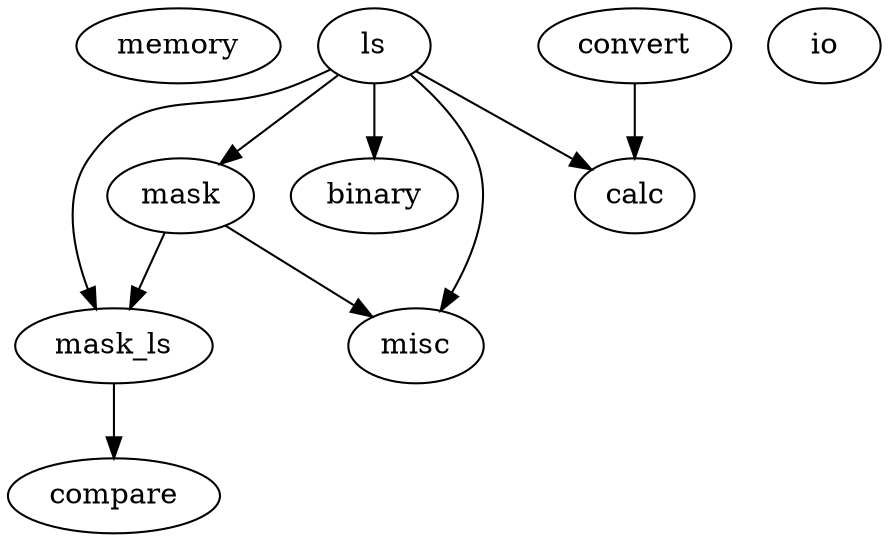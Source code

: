 strict digraph  {
memory;
ls;
mask_ls;
mask;
calc;
convert;
binary;
misc;
io;
compare;
ls -> mask_ls;
ls -> mask;
ls -> calc;
ls -> binary;
ls -> misc;
mask_ls -> compare;
mask -> mask_ls;
mask -> misc;
convert -> calc;
}
